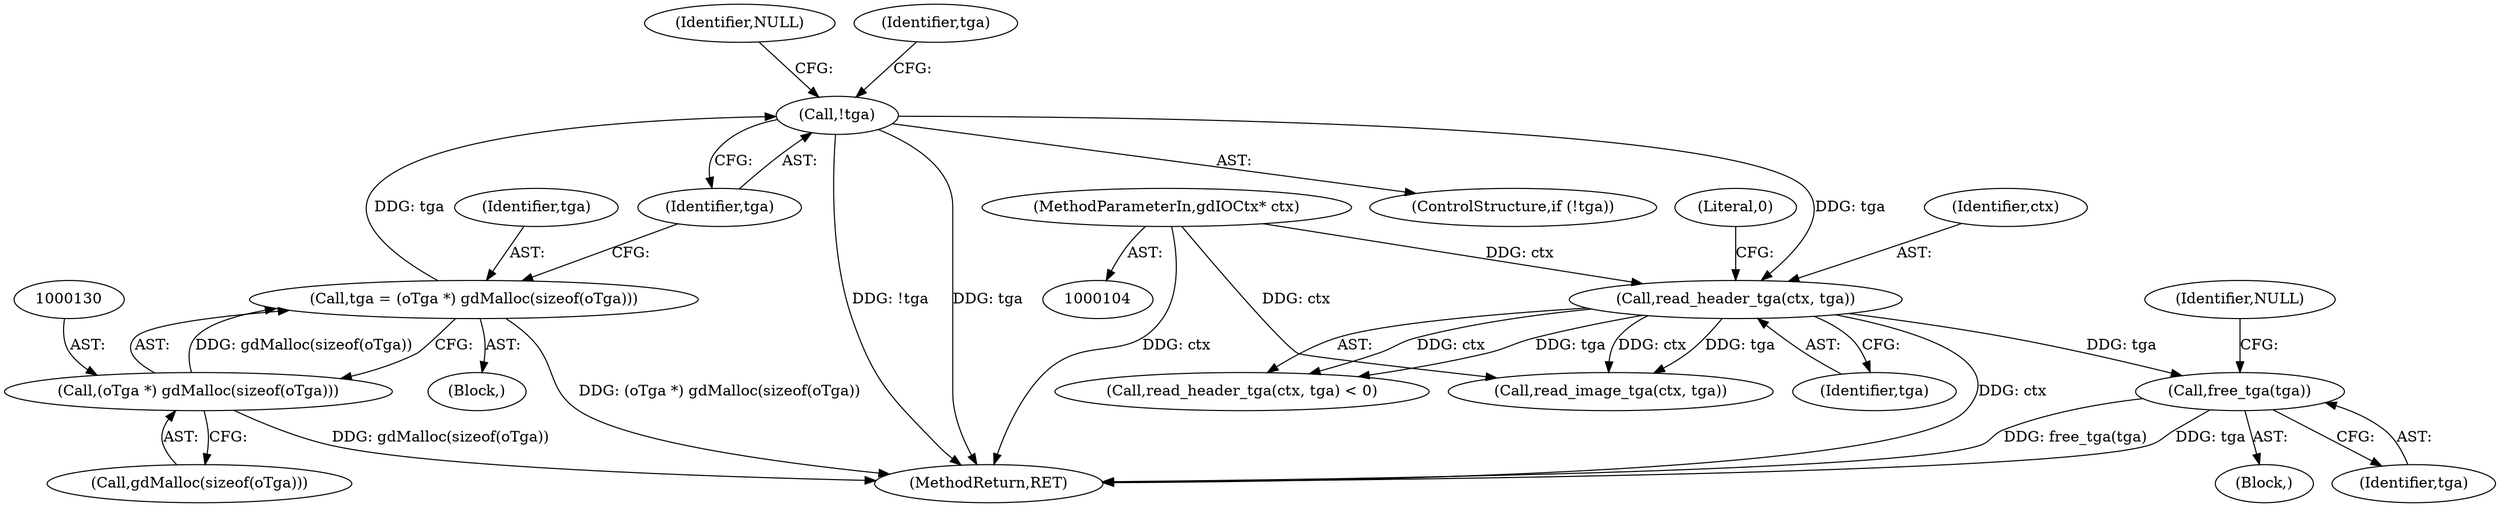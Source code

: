digraph "0_libgd_10ef1dca63d62433fda13309b4a228782db823f7@API" {
"1000157" [label="(Call,free_tga(tga))"];
"1000152" [label="(Call,read_header_tga(ctx, tga))"];
"1000105" [label="(MethodParameterIn,gdIOCtx* ctx)"];
"1000135" [label="(Call,!tga)"];
"1000127" [label="(Call,tga = (oTga *) gdMalloc(sizeof(oTga)))"];
"1000129" [label="(Call,(oTga *) gdMalloc(sizeof(oTga)))"];
"1000106" [label="(Block,)"];
"1000139" [label="(Identifier,NULL)"];
"1000357" [label="(MethodReturn,RET)"];
"1000152" [label="(Call,read_header_tga(ctx, tga))"];
"1000160" [label="(Identifier,NULL)"];
"1000128" [label="(Identifier,tga)"];
"1000158" [label="(Identifier,tga)"];
"1000154" [label="(Identifier,tga)"];
"1000151" [label="(Call,read_header_tga(ctx, tga) < 0)"];
"1000131" [label="(Call,gdMalloc(sizeof(oTga)))"];
"1000136" [label="(Identifier,tga)"];
"1000129" [label="(Call,(oTga *) gdMalloc(sizeof(oTga)))"];
"1000153" [label="(Identifier,ctx)"];
"1000142" [label="(Identifier,tga)"];
"1000155" [label="(Literal,0)"];
"1000105" [label="(MethodParameterIn,gdIOCtx* ctx)"];
"1000135" [label="(Call,!tga)"];
"1000157" [label="(Call,free_tga(tga))"];
"1000134" [label="(ControlStructure,if (!tga))"];
"1000156" [label="(Block,)"];
"1000127" [label="(Call,tga = (oTga *) gdMalloc(sizeof(oTga)))"];
"1000163" [label="(Call,read_image_tga(ctx, tga))"];
"1000157" -> "1000156"  [label="AST: "];
"1000157" -> "1000158"  [label="CFG: "];
"1000158" -> "1000157"  [label="AST: "];
"1000160" -> "1000157"  [label="CFG: "];
"1000157" -> "1000357"  [label="DDG: free_tga(tga)"];
"1000157" -> "1000357"  [label="DDG: tga"];
"1000152" -> "1000157"  [label="DDG: tga"];
"1000152" -> "1000151"  [label="AST: "];
"1000152" -> "1000154"  [label="CFG: "];
"1000153" -> "1000152"  [label="AST: "];
"1000154" -> "1000152"  [label="AST: "];
"1000155" -> "1000152"  [label="CFG: "];
"1000152" -> "1000357"  [label="DDG: ctx"];
"1000152" -> "1000151"  [label="DDG: ctx"];
"1000152" -> "1000151"  [label="DDG: tga"];
"1000105" -> "1000152"  [label="DDG: ctx"];
"1000135" -> "1000152"  [label="DDG: tga"];
"1000152" -> "1000163"  [label="DDG: ctx"];
"1000152" -> "1000163"  [label="DDG: tga"];
"1000105" -> "1000104"  [label="AST: "];
"1000105" -> "1000357"  [label="DDG: ctx"];
"1000105" -> "1000163"  [label="DDG: ctx"];
"1000135" -> "1000134"  [label="AST: "];
"1000135" -> "1000136"  [label="CFG: "];
"1000136" -> "1000135"  [label="AST: "];
"1000139" -> "1000135"  [label="CFG: "];
"1000142" -> "1000135"  [label="CFG: "];
"1000135" -> "1000357"  [label="DDG: !tga"];
"1000135" -> "1000357"  [label="DDG: tga"];
"1000127" -> "1000135"  [label="DDG: tga"];
"1000127" -> "1000106"  [label="AST: "];
"1000127" -> "1000129"  [label="CFG: "];
"1000128" -> "1000127"  [label="AST: "];
"1000129" -> "1000127"  [label="AST: "];
"1000136" -> "1000127"  [label="CFG: "];
"1000127" -> "1000357"  [label="DDG: (oTga *) gdMalloc(sizeof(oTga))"];
"1000129" -> "1000127"  [label="DDG: gdMalloc(sizeof(oTga))"];
"1000129" -> "1000131"  [label="CFG: "];
"1000130" -> "1000129"  [label="AST: "];
"1000131" -> "1000129"  [label="AST: "];
"1000129" -> "1000357"  [label="DDG: gdMalloc(sizeof(oTga))"];
}
